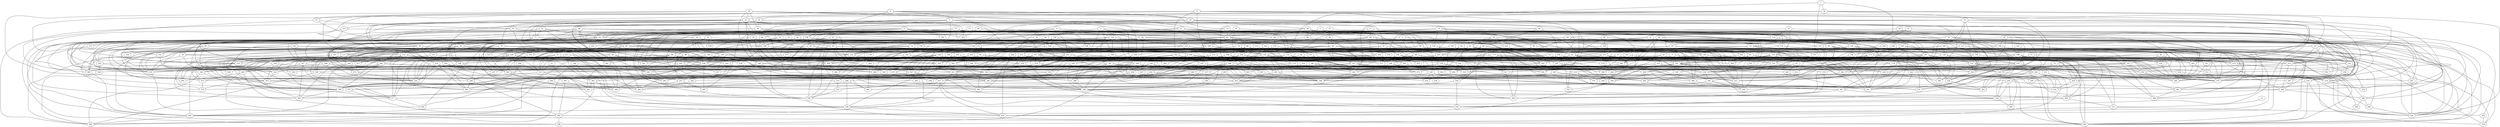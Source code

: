 strict graph "gnp_random_graph(400,0.015)" {
0;
1;
2;
3;
4;
5;
6;
7;
8;
9;
10;
11;
12;
13;
14;
15;
16;
17;
18;
19;
20;
21;
22;
23;
24;
25;
26;
27;
28;
29;
30;
31;
32;
33;
34;
35;
36;
37;
38;
39;
40;
41;
42;
43;
44;
45;
46;
47;
48;
49;
50;
51;
52;
53;
54;
55;
56;
57;
58;
59;
60;
61;
62;
63;
64;
65;
66;
67;
68;
69;
70;
71;
72;
73;
74;
75;
76;
77;
78;
79;
80;
81;
82;
83;
84;
85;
86;
87;
88;
89;
90;
91;
92;
93;
94;
95;
96;
97;
98;
99;
100;
101;
102;
103;
104;
105;
106;
107;
108;
109;
110;
111;
112;
113;
114;
115;
116;
117;
118;
119;
120;
121;
122;
123;
124;
125;
126;
127;
128;
129;
130;
131;
132;
133;
134;
135;
136;
137;
138;
139;
140;
141;
142;
143;
144;
145;
146;
147;
148;
149;
150;
151;
152;
153;
154;
155;
156;
157;
158;
159;
160;
161;
162;
163;
164;
165;
166;
167;
168;
169;
170;
171;
172;
173;
174;
175;
176;
177;
178;
179;
180;
181;
182;
183;
184;
185;
186;
187;
188;
189;
190;
191;
192;
193;
194;
195;
196;
197;
198;
199;
200;
201;
202;
203;
204;
205;
206;
207;
208;
209;
210;
211;
212;
213;
214;
215;
216;
217;
218;
219;
220;
221;
222;
223;
224;
225;
226;
227;
228;
229;
230;
231;
232;
233;
234;
235;
236;
237;
238;
239;
240;
241;
242;
243;
244;
245;
246;
247;
248;
249;
250;
251;
252;
253;
254;
255;
256;
257;
258;
259;
260;
261;
262;
263;
264;
265;
266;
267;
268;
269;
270;
271;
272;
273;
274;
275;
276;
277;
278;
279;
280;
281;
282;
283;
284;
285;
286;
287;
288;
289;
290;
291;
292;
293;
294;
295;
296;
297;
298;
299;
300;
301;
302;
303;
304;
305;
306;
307;
308;
309;
310;
311;
312;
313;
314;
315;
316;
317;
318;
319;
320;
321;
322;
323;
324;
325;
326;
327;
328;
329;
330;
331;
332;
333;
334;
335;
336;
337;
338;
339;
340;
341;
342;
343;
344;
345;
346;
347;
348;
349;
350;
351;
352;
353;
354;
355;
356;
357;
358;
359;
360;
361;
362;
363;
364;
365;
366;
367;
368;
369;
370;
371;
372;
373;
374;
375;
376;
377;
378;
379;
380;
381;
382;
383;
384;
385;
386;
387;
388;
389;
390;
391;
392;
393;
394;
395;
396;
397;
398;
399;
0 -- 97  [is_available=True, prob="1.0"];
0 -- 66  [is_available=True, prob="1.0"];
0 -- 39  [is_available=True, prob="1.0"];
0 -- 232  [is_available=True, prob="1.0"];
0 -- 290  [is_available=True, prob="0.352287269149"];
0 -- 368  [is_available=True, prob="0.212702697658"];
0 -- 21  [is_available=True, prob="0.764125666761"];
0 -- 56  [is_available=True, prob="1.0"];
0 -- 60  [is_available=True, prob="0.793618941213"];
1 -- 24  [is_available=True, prob="0.894239754603"];
1 -- 137  [is_available=True, prob="1.0"];
1 -- 316  [is_available=True, prob="1.0"];
1 -- 134  [is_available=True, prob="0.78285794501"];
2 -- 288  [is_available=True, prob="0.447687781788"];
2 -- 169  [is_available=True, prob="0.17797165879"];
2 -- 237  [is_available=True, prob="0.740232449491"];
2 -- 334  [is_available=True, prob="0.399931424597"];
2 -- 284  [is_available=True, prob="1.0"];
2 -- 26  [is_available=True, prob="0.957421424389"];
2 -- 188  [is_available=True, prob="0.50660852274"];
3 -- 73  [is_available=True, prob="0.625514647341"];
3 -- 372  [is_available=True, prob="0.876304905013"];
3 -- 326  [is_available=True, prob="0.2214195498"];
4 -- 100  [is_available=True, prob="0.864618359811"];
4 -- 72  [is_available=True, prob="0.912383342765"];
4 -- 298  [is_available=True, prob="0.738209704199"];
4 -- 112  [is_available=True, prob="0.200901837904"];
4 -- 115  [is_available=True, prob="1.0"];
4 -- 249  [is_available=True, prob="0.0985662978936"];
4 -- 29  [is_available=True, prob="1.0"];
4 -- 159  [is_available=True, prob="0.4300342453"];
5 -- 99  [is_available=True, prob="0.332595337787"];
5 -- 388  [is_available=True, prob="0.535719126604"];
5 -- 110  [is_available=True, prob="0.559070203549"];
5 -- 176  [is_available=True, prob="0.947235127578"];
5 -- 14  [is_available=True, prob="0.915377307938"];
5 -- 36  [is_available=True, prob="0.231455117618"];
6 -- 288  [is_available=True, prob="0.370902140732"];
6 -- 162  [is_available=True, prob="0.265992151336"];
6 -- 67  [is_available=True, prob="0.748514725458"];
6 -- 167  [is_available=True, prob="0.419960334797"];
6 -- 103  [is_available=True, prob="0.255780282"];
6 -- 110  [is_available=True, prob="0.25866554708"];
6 -- 113  [is_available=True, prob="0.0847177680712"];
6 -- 373  [is_available=True, prob="1.0"];
6 -- 379  [is_available=True, prob="1.0"];
6 -- 284  [is_available=True, prob="0.382710556972"];
6 -- 221  [is_available=True, prob="0.809452075278"];
7 -- 289  [is_available=True, prob="1.0"];
7 -- 187  [is_available=True, prob="0.0728835622802"];
7 -- 395  [is_available=True, prob="0.0739830584069"];
7 -- 191  [is_available=True, prob="0.913081606863"];
8 -- 165  [is_available=True, prob="0.106030263279"];
8 -- 142  [is_available=True, prob="0.203755654798"];
8 -- 211  [is_available=True, prob="0.754568510378"];
8 -- 22  [is_available=True, prob="0.510185963365"];
8 -- 215  [is_available=True, prob="0.546201025551"];
8 -- 93  [is_available=True, prob="1.0"];
8 -- 382  [is_available=True, prob="1.0"];
9 -- 194  [is_available=True, prob="0.735995157231"];
9 -- 291  [is_available=True, prob="0.820726190732"];
9 -- 393  [is_available=True, prob="1.0"];
9 -- 170  [is_available=True, prob="0.433196471558"];
9 -- 152  [is_available=True, prob="0.935479273017"];
9 -- 191  [is_available=True, prob="0.698590489711"];
9 -- 319  [is_available=True, prob="1.0"];
10 -- 128  [is_available=True, prob="0.32599922226"];
10 -- 397  [is_available=True, prob="0.943386799679"];
10 -- 334  [is_available=True, prob="1.0"];
10 -- 222  [is_available=True, prob="0.969578903584"];
10 -- 215  [is_available=True, prob="1.0"];
11 -- 273  [is_available=True, prob="0.749222242707"];
11 -- 154  [is_available=True, prob="0.646615318834"];
11 -- 68  [is_available=True, prob="0.759701708545"];
12 -- 363  [is_available=True, prob="0.669029447204"];
12 -- 251  [is_available=True, prob="1.0"];
13 -- 289  [is_available=True, prob="0.742410748088"];
13 -- 84  [is_available=True, prob="1.0"];
13 -- 238  [is_available=True, prob="0.0475573062361"];
14 -- 322  [is_available=True, prob="0.430633269657"];
14 -- 337  [is_available=True, prob="1.0"];
14 -- 81  [is_available=True, prob="1.0"];
14 -- 213  [is_available=True, prob="1.0"];
14 -- 317  [is_available=True, prob="0.405216795497"];
14 -- 287  [is_available=True, prob="0.993240189421"];
15 -- 391  [is_available=True, prob="1.0"];
15 -- 360  [is_available=True, prob="0.529771991184"];
15 -- 167  [is_available=True, prob="0.381290136232"];
15 -- 335  [is_available=True, prob="0.238402789431"];
15 -- 52  [is_available=True, prob="0.215378640687"];
15 -- 283  [is_available=True, prob="0.693324941122"];
16 -- 324  [is_available=True, prob="0.126722988701"];
16 -- 133  [is_available=True, prob="0.214285291791"];
16 -- 198  [is_available=True, prob="0.448234335896"];
16 -- 199  [is_available=True, prob="1.0"];
16 -- 252  [is_available=True, prob="1.0"];
16 -- 83  [is_available=True, prob="1.0"];
16 -- 373  [is_available=True, prob="1.0"];
16 -- 150  [is_available=True, prob="1.0"];
16 -- 152  [is_available=True, prob="1.0"];
16 -- 156  [is_available=True, prob="0.0370105697747"];
17 -- 256  [is_available=True, prob="0.469699305995"];
17 -- 129  [is_available=True, prob="1.0"];
17 -- 354  [is_available=True, prob="0.452176754567"];
17 -- 163  [is_available=True, prob="1.0"];
17 -- 260  [is_available=True, prob="0.831972919645"];
17 -- 321  [is_available=True, prob="0.217200590037"];
17 -- 48  [is_available=True, prob="0.302695101352"];
17 -- 307  [is_available=True, prob="1.0"];
17 -- 244  [is_available=True, prob="0.415696850576"];
17 -- 54  [is_available=True, prob="0.111352207467"];
18 -- 312  [is_available=True, prob="0.3516601093"];
18 -- 145  [is_available=True, prob="0.909505970351"];
19 -- 134  [is_available=True, prob="0.371458717689"];
19 -- 267  [is_available=True, prob="0.0685765425507"];
19 -- 301  [is_available=True, prob="0.180812498261"];
19 -- 82  [is_available=True, prob="0.0465652398966"];
19 -- 151  [is_available=True, prob="0.995487997669"];
19 -- 58  [is_available=True, prob="0.114371274545"];
19 -- 347  [is_available=True, prob="0.83655455144"];
19 -- 124  [is_available=True, prob="0.839210581502"];
19 -- 186  [is_available=True, prob="0.451418141715"];
20 -- 353  [is_available=True, prob="0.0227558778754"];
20 -- 198  [is_available=True, prob="1.0"];
20 -- 44  [is_available=True, prob="0.198668536473"];
20 -- 82  [is_available=True, prob="0.339049341623"];
20 -- 148  [is_available=True, prob="1.0"];
20 -- 22  [is_available=True, prob="0.796983579555"];
20 -- 55  [is_available=True, prob="0.663909980178"];
20 -- 248  [is_available=True, prob="0.652470272969"];
21 -- 134  [is_available=True, prob="0.892454826714"];
21 -- 167  [is_available=True, prob="0.999473926103"];
21 -- 137  [is_available=True, prob="1.0"];
21 -- 204  [is_available=True, prob="1.0"];
21 -- 369  [is_available=True, prob="0.897497725031"];
21 -- 306  [is_available=True, prob="0.807299771413"];
21 -- 116  [is_available=True, prob="0.714313442296"];
21 -- 341  [is_available=True, prob="0.0870712903929"];
21 -- 60  [is_available=True, prob="0.320161216531"];
22 -- 386  [is_available=True, prob="0.347887024019"];
22 -- 201  [is_available=True, prob="0.0103951943301"];
22 -- 235  [is_available=True, prob="0.833648891398"];
22 -- 146  [is_available=True, prob="1.0"];
22 -- 47  [is_available=True, prob="0.650864509979"];
22 -- 50  [is_available=True, prob="1.0"];
22 -- 275  [is_available=True, prob="0.276948034342"];
22 -- 153  [is_available=True, prob="0.355781843258"];
22 -- 283  [is_available=True, prob="1.0"];
22 -- 190  [is_available=True, prob="0.435919256663"];
22 -- 223  [is_available=True, prob="1.0"];
23 -- 88  [is_available=True, prob="0.195986912665"];
23 -- 114  [is_available=True, prob="0.950171380254"];
23 -- 279  [is_available=True, prob="1.0"];
23 -- 135  [is_available=True, prob="0.435272659422"];
24 -- 34  [is_available=True, prob="0.865479486009"];
24 -- 326  [is_available=True, prob="0.776183152989"];
24 -- 75  [is_available=True, prob="0.670577169468"];
24 -- 344  [is_available=True, prob="0.81599298824"];
24 -- 188  [is_available=True, prob="0.179086886816"];
24 -- 318  [is_available=True, prob="0.726900387694"];
25 -- 67  [is_available=True, prob="0.240007114434"];
25 -- 263  [is_available=True, prob="0.697786762706"];
25 -- 42  [is_available=True, prob="1.0"];
25 -- 173  [is_available=True, prob="0.455112135732"];
25 -- 315  [is_available=True, prob="0.162584216161"];
25 -- 138  [is_available=True, prob="0.989159745411"];
26 -- 392  [is_available=True, prob="0.526246620831"];
26 -- 265  [is_available=True, prob="0.272627404745"];
26 -- 323  [is_available=True, prob="1.0"];
26 -- 94  [is_available=True, prob="0.798940253064"];
27 -- 265  [is_available=True, prob="0.313247464206"];
27 -- 218  [is_available=True, prob="0.475433615009"];
27 -- 244  [is_available=True, prob="0.736431104799"];
27 -- 377  [is_available=True, prob="0.363321251173"];
28 -- 327  [is_available=True, prob="0.023667420179"];
28 -- 272  [is_available=True, prob="0.223937004681"];
28 -- 117  [is_available=True, prob="0.0111950133966"];
28 -- 119  [is_available=True, prob="0.959577840238"];
28 -- 223  [is_available=True, prob="0.762448846415"];
28 -- 159  [is_available=True, prob="0.478931441135"];
29 -- 290  [is_available=True, prob="1.0"];
29 -- 355  [is_available=True, prob="0.730858362225"];
29 -- 71  [is_available=True, prob="0.963742771268"];
29 -- 343  [is_available=True, prob="0.979944152879"];
29 -- 174  [is_available=True, prob="1.0"];
29 -- 247  [is_available=True, prob="0.59403051656"];
29 -- 379  [is_available=True, prob="0.780480733588"];
29 -- 382  [is_available=True, prob="1.0"];
29 -- 95  [is_available=True, prob="0.0186417010304"];
30 -- 327  [is_available=True, prob="1.0"];
30 -- 82  [is_available=True, prob="0.872250449886"];
30 -- 267  [is_available=True, prob="0.730805570593"];
30 -- 130  [is_available=True, prob="0.975952390989"];
30 -- 165  [is_available=True, prob="0.911533796865"];
31 -- 271  [is_available=True, prob="0.967290261187"];
32 -- 241  [is_available=True, prob="1.0"];
32 -- 62  [is_available=True, prob="0.712988643479"];
32 -- 38  [is_available=True, prob="0.223495312035"];
33 -- 352  [is_available=True, prob="0.085989568512"];
33 -- 358  [is_available=True, prob="1.0"];
33 -- 70  [is_available=True, prob="0.509797134824"];
33 -- 108  [is_available=True, prob="0.803228797347"];
33 -- 179  [is_available=True, prob="0.0639590349949"];
33 -- 212  [is_available=True, prob="0.689761903417"];
33 -- 277  [is_available=True, prob="1.0"];
33 -- 345  [is_available=True, prob="0.344691525171"];
33 -- 285  [is_available=True, prob="0.455560520357"];
34 -- 64  [is_available=True, prob="0.590452264296"];
34 -- 258  [is_available=True, prob="1.0"];
34 -- 361  [is_available=True, prob="0.0356495777698"];
34 -- 44  [is_available=True, prob="0.802656549403"];
34 -- 322  [is_available=True, prob="0.594750687737"];
34 -- 281  [is_available=True, prob="0.257675406178"];
35 -- 289  [is_available=True, prob="1.0"];
35 -- 43  [is_available=True, prob="1.0"];
35 -- 116  [is_available=True, prob="0.704080446032"];
35 -- 251  [is_available=True, prob="0.185647909817"];
36 -- 205  [is_available=True, prob="0.293370198912"];
36 -- 109  [is_available=True, prob="1.0"];
37 -- 65  [is_available=True, prob="0.120443387872"];
37 -- 198  [is_available=True, prob="1.0"];
37 -- 161  [is_available=True, prob="0.116723828392"];
37 -- 233  [is_available=True, prob="0.190708594835"];
37 -- 106  [is_available=True, prob="0.708304043472"];
37 -- 243  [is_available=True, prob="0.248244351674"];
37 -- 54  [is_available=True, prob="0.172560771263"];
37 -- 184  [is_available=True, prob="0.430330412106"];
37 -- 190  [is_available=True, prob="0.885386044671"];
37 -- 223  [is_available=True, prob="0.0666384203014"];
38 -- 187  [is_available=True, prob="0.254396352919"];
38 -- 356  [is_available=True, prob="1.0"];
38 -- 166  [is_available=True, prob="0.230134778976"];
38 -- 63  [is_available=True, prob="0.946535167912"];
39 -- 256  [is_available=True, prob="0.784824604526"];
39 -- 228  [is_available=True, prob="0.128265401855"];
39 -- 262  [is_available=True, prob="0.901867818454"];
39 -- 364  [is_available=True, prob="0.854549513633"];
39 -- 305  [is_available=True, prob="1.0"];
39 -- 373  [is_available=True, prob="0.667093843235"];
39 -- 377  [is_available=True, prob="1.0"];
40 -- 217  [is_available=True, prob="0.605035251756"];
40 -- 274  [is_available=True, prob="0.708756531052"];
40 -- 275  [is_available=True, prob="0.907994854292"];
40 -- 370  [is_available=True, prob="0.876280971014"];
41 -- 88  [is_available=True, prob="0.556196920508"];
41 -- 65  [is_available=True, prob="0.566918724185"];
41 -- 178  [is_available=True, prob="0.116156378228"];
41 -- 147  [is_available=True, prob="0.021902115885"];
41 -- 285  [is_available=True, prob="0.184711060394"];
42 -- 352  [is_available=True, prob="1.0"];
42 -- 257  [is_available=True, prob="0.00222266625305"];
42 -- 219  [is_available=True, prob="0.798369702169"];
42 -- 196  [is_available=True, prob="0.54289487041"];
42 -- 133  [is_available=True, prob="0.767632950844"];
42 -- 142  [is_available=True, prob="1.0"];
42 -- 209  [is_available=True, prob="0.575366072071"];
42 -- 373  [is_available=True, prob="0.0312956637959"];
42 -- 155  [is_available=True, prob="0.705851007699"];
43 -- 123  [is_available=True, prob="1.0"];
43 -- 225  [is_available=True, prob="0.746710236861"];
43 -- 282  [is_available=True, prob="0.0660351835449"];
43 -- 327  [is_available=True, prob="0.987275249725"];
44 -- 257  [is_available=True, prob="1.0"];
44 -- 68  [is_available=True, prob="0.844060676402"];
44 -- 86  [is_available=True, prob="0.628367172086"];
44 -- 219  [is_available=True, prob="0.0588571233188"];
45 -- 49  [is_available=True, prob="0.659325072818"];
45 -- 83  [is_available=True, prob="0.855662044727"];
45 -- 109  [is_available=True, prob="0.0451652886941"];
45 -- 126  [is_available=True, prob="0.919078372856"];
45 -- 285  [is_available=True, prob="0.381357571742"];
46 -- 312  [is_available=True, prob="0.882978289547"];
46 -- 393  [is_available=True, prob="0.451491291581"];
46 -- 197  [is_available=True, prob="1.0"];
46 -- 206  [is_available=True, prob="1.0"];
47 -- 295  [is_available=True, prob="0.610864900125"];
47 -- 361  [is_available=True, prob="1.0"];
47 -- 199  [is_available=True, prob="0.181959400812"];
47 -- 76  [is_available=True, prob="0.354560695195"];
47 -- 372  [is_available=True, prob="1.0"];
47 -- 310  [is_available=True, prob="1.0"];
48 -- 227  [is_available=True, prob="1.0"];
48 -- 388  [is_available=True, prob="0.580724127466"];
48 -- 306  [is_available=True, prob="0.34830914257"];
48 -- 83  [is_available=True, prob="0.904156821354"];
48 -- 315  [is_available=True, prob="0.259742777406"];
48 -- 383  [is_available=True, prob="1.0"];
49 -- 130  [is_available=True, prob="0.404014419907"];
49 -- 387  [is_available=True, prob="0.388911814995"];
49 -- 389  [is_available=True, prob="0.0475892182555"];
49 -- 167  [is_available=True, prob="0.583842120982"];
49 -- 314  [is_available=True, prob="1.0"];
49 -- 315  [is_available=True, prob="0.746247458877"];
50 -- 135  [is_available=True, prob="0.429685055571"];
50 -- 395  [is_available=True, prob="0.0957103398515"];
50 -- 305  [is_available=True, prob="0.166414893819"];
50 -- 338  [is_available=True, prob="0.339311651569"];
50 -- 280  [is_available=True, prob="0.230051349075"];
50 -- 60  [is_available=True, prob="0.604496708798"];
50 -- 349  [is_available=True, prob="0.649903423728"];
51 -- 343  [is_available=True, prob="0.617561356528"];
51 -- 260  [is_available=True, prob="1.0"];
51 -- 398  [is_available=True, prob="1.0"];
51 -- 54  [is_available=True, prob="0.902676496687"];
51 -- 71  [is_available=True, prob="1.0"];
52 -- 322  [is_available=True, prob="0.48953324825"];
52 -- 356  [is_available=True, prob="0.681900760228"];
52 -- 102  [is_available=True, prob="0.534714803885"];
52 -- 73  [is_available=True, prob="0.470491735303"];
52 -- 395  [is_available=True, prob="0.00581538188047"];
52 -- 243  [is_available=True, prob="0.843063640046"];
53 -- 224  [is_available=True, prob="0.668621694596"];
53 -- 355  [is_available=True, prob="1.0"];
53 -- 372  [is_available=True, prob="0.938921899366"];
53 -- 203  [is_available=True, prob="0.296904523613"];
53 -- 365  [is_available=True, prob="0.641254918671"];
53 -- 180  [is_available=True, prob="0.971006993995"];
53 -- 185  [is_available=True, prob="1.0"];
53 -- 59  [is_available=True, prob="0.346297913555"];
54 -- 130  [is_available=True, prob="0.331390331815"];
54 -- 131  [is_available=True, prob="0.387644700534"];
54 -- 164  [is_available=True, prob="0.105491035573"];
54 -- 177  [is_available=True, prob="0.99032117602"];
54 -- 232  [is_available=True, prob="0.878790912569"];
54 -- 171  [is_available=True, prob="0.767561482329"];
54 -- 80  [is_available=True, prob="1.0"];
54 -- 133  [is_available=True, prob="0.674825573042"];
55 -- 306  [is_available=True, prob="0.0612136982209"];
55 -- 333  [is_available=True, prob="1.0"];
55 -- 70  [is_available=True, prob="1.0"];
56 -- 164  [is_available=True, prob="1.0"];
56 -- 295  [is_available=True, prob="0.627240319891"];
56 -- 331  [is_available=True, prob="0.657803584933"];
56 -- 336  [is_available=True, prob="0.126615191264"];
56 -- 132  [is_available=True, prob="0.688666599448"];
57 -- 134  [is_available=True, prob="0.711072949791"];
57 -- 330  [is_available=True, prob="0.748533065642"];
57 -- 76  [is_available=True, prob="1.0"];
57 -- 174  [is_available=True, prob="0.47354484939"];
57 -- 116  [is_available=True, prob="0.583778459338"];
57 -- 341  [is_available=True, prob="1.0"];
57 -- 159  [is_available=True, prob="0.596717369856"];
58 -- 81  [is_available=True, prob="0.144294064093"];
58 -- 222  [is_available=True, prob="0.782001933586"];
58 -- 399  [is_available=True, prob="0.587244092573"];
59 -- 224  [is_available=True, prob="0.130838783379"];
59 -- 208  [is_available=True, prob="0.595251500336"];
59 -- 163  [is_available=True, prob="0.602656458354"];
59 -- 112  [is_available=True, prob="1.0"];
59 -- 280  [is_available=True, prob="0.798364612537"];
59 -- 316  [is_available=True, prob="0.388558281805"];
60 -- 231  [is_available=True, prob="1.0"];
60 -- 341  [is_available=True, prob="1.0"];
60 -- 190  [is_available=True, prob="0.423603215716"];
61 -- 280  [is_available=True, prob="0.163117284"];
61 -- 162  [is_available=True, prob="0.0478632397147"];
61 -- 302  [is_available=True, prob="0.806735875711"];
61 -- 151  [is_available=True, prob="0.703635874591"];
62 -- 73  [is_available=True, prob="0.504753288052"];
62 -- 325  [is_available=True, prob="1.0"];
62 -- 278  [is_available=True, prob="0.507129267325"];
63 -- 354  [is_available=True, prob="0.481862113018"];
63 -- 231  [is_available=True, prob="0.525242147272"];
63 -- 297  [is_available=True, prob="0.0125678033711"];
63 -- 298  [is_available=True, prob="0.550715273681"];
63 -- 395  [is_available=True, prob="0.162727319349"];
63 -- 111  [is_available=True, prob="0.317507765784"];
63 -- 213  [is_available=True, prob="0.150743038236"];
63 -- 344  [is_available=True, prob="0.721757020552"];
63 -- 315  [is_available=True, prob="1.0"];
64 -- 106  [is_available=True, prob="1.0"];
64 -- 376  [is_available=True, prob="0.389642078197"];
64 -- 91  [is_available=True, prob="0.752155761054"];
64 -- 85  [is_available=True, prob="0.37550491015"];
65 -- 235  [is_available=True, prob="1.0"];
65 -- 238  [is_available=True, prob="0.383495260056"];
65 -- 275  [is_available=True, prob="0.00928356745399"];
65 -- 78  [is_available=True, prob="0.295422845254"];
65 -- 375  [is_available=True, prob="0.264767610468"];
65 -- 313  [is_available=True, prob="0.316304857327"];
65 -- 125  [is_available=True, prob="0.678806262614"];
66 -- 252  [is_available=True, prob="0.337334327586"];
66 -- 388  [is_available=True, prob="0.190631582466"];
66 -- 115  [is_available=True, prob="0.892806661696"];
66 -- 188  [is_available=True, prob="1.0"];
67 -- 326  [is_available=True, prob="0.921843107839"];
67 -- 197  [is_available=True, prob="1.0"];
67 -- 339  [is_available=True, prob="1.0"];
67 -- 204  [is_available=True, prob="0.999200070996"];
67 -- 141  [is_available=True, prob="0.376957865596"];
67 -- 242  [is_available=True, prob="0.394280733533"];
67 -- 275  [is_available=True, prob="1.0"];
67 -- 280  [is_available=True, prob="0.321937367785"];
67 -- 157  [is_available=True, prob="0.645106832045"];
68 -- 321  [is_available=True, prob="0.852529736761"];
68 -- 230  [is_available=True, prob="0.984595353895"];
68 -- 268  [is_available=True, prob="1.0"];
68 -- 207  [is_available=True, prob="0.339407055161"];
68 -- 399  [is_available=True, prob="0.446988056877"];
68 -- 79  [is_available=True, prob="0.106266796125"];
68 -- 125  [is_available=True, prob="0.438862737114"];
69 -- 394  [is_available=True, prob="1.0"];
69 -- 299  [is_available=True, prob="0.102472804846"];
69 -- 143  [is_available=True, prob="0.6387398648"];
69 -- 86  [is_available=True, prob="0.484810871198"];
69 -- 282  [is_available=True, prob="1.0"];
69 -- 381  [is_available=True, prob="0.160566113066"];
70 -- 82  [is_available=True, prob="0.258299965333"];
70 -- 324  [is_available=True, prob="0.701399828581"];
70 -- 356  [is_available=True, prob="0.96757062112"];
71 -- 102  [is_available=True, prob="0.619672451511"];
71 -- 272  [is_available=True, prob="0.106289440332"];
71 -- 346  [is_available=True, prob="0.38514880808"];
71 -- 220  [is_available=True, prob="0.4314224227"];
72 -- 252  [is_available=True, prob="1.0"];
72 -- 82  [is_available=True, prob="0.211665561311"];
72 -- 267  [is_available=True, prob="0.254929827906"];
73 -- 252  [is_available=True, prob="0.76943945941"];
73 -- 291  [is_available=True, prob="1.0"];
73 -- 377  [is_available=True, prob="0.761270983648"];
73 -- 156  [is_available=True, prob="0.181766814994"];
73 -- 222  [is_available=True, prob="1.0"];
74 -- 208  [is_available=True, prob="0.0192638166775"];
74 -- 388  [is_available=True, prob="0.743621628293"];
74 -- 346  [is_available=True, prob="0.546827348718"];
74 -- 188  [is_available=True, prob="0.689743760078"];
74 -- 318  [is_available=True, prob="0.307704437024"];
75 -- 318  [is_available=True, prob="0.522414419657"];
75 -- 317  [is_available=True, prob="1.0"];
75 -- 230  [is_available=True, prob="1.0"];
76 -- 300  [is_available=True, prob="0.691640656337"];
76 -- 377  [is_available=True, prob="0.936265756066"];
76 -- 89  [is_available=True, prob="0.559706146399"];
77 -- 339  [is_available=True, prob="0.983372150554"];
77 -- 155  [is_available=True, prob="1.0"];
77 -- 143  [is_available=True, prob="1.0"];
78 -- 201  [is_available=True, prob="0.823654245316"];
78 -- 307  [is_available=True, prob="1.0"];
78 -- 329  [is_available=True, prob="0.654388325807"];
78 -- 251  [is_available=True, prob="0.507019800218"];
78 -- 191  [is_available=True, prob="0.311037984664"];
79 -- 130  [is_available=True, prob="0.960765650682"];
79 -- 360  [is_available=True, prob="1.0"];
79 -- 370  [is_available=True, prob="1.0"];
79 -- 282  [is_available=True, prob="0.0725028412234"];
79 -- 382  [is_available=True, prob="1.0"];
80 -- 384  [is_available=True, prob="1.0"];
80 -- 355  [is_available=True, prob="1.0"];
80 -- 131  [is_available=True, prob="1.0"];
80 -- 340  [is_available=True, prob="0.462924305319"];
80 -- 375  [is_available=True, prob="0.803644995103"];
80 -- 283  [is_available=True, prob="0.762032893694"];
81 -- 202  [is_available=True, prob="0.895581336096"];
81 -- 397  [is_available=True, prob="0.41952850546"];
81 -- 309  [is_available=True, prob="0.0507105693901"];
81 -- 311  [is_available=True, prob="0.393320016775"];
81 -- 152  [is_available=True, prob="1.0"];
82 -- 192  [is_available=True, prob="0.92424513045"];
82 -- 384  [is_available=True, prob="1.0"];
82 -- 326  [is_available=True, prob="0.57902119528"];
82 -- 102  [is_available=True, prob="1.0"];
82 -- 391  [is_available=True, prob="0.028734477864"];
82 -- 339  [is_available=True, prob="0.733325871713"];
82 -- 142  [is_available=True, prob="1.0"];
82 -- 176  [is_available=True, prob="0.549029193957"];
82 -- 325  [is_available=True, prob="0.503360993007"];
83 -- 324  [is_available=True, prob="0.527349482857"];
83 -- 208  [is_available=True, prob="0.804295588286"];
83 -- 206  [is_available=True, prob="0.0543731943039"];
83 -- 215  [is_available=True, prob="1.0"];
83 -- 312  [is_available=True, prob="0.889066926419"];
83 -- 284  [is_available=True, prob="0.133779903425"];
83 -- 93  [is_available=True, prob="1.0"];
84 -- 224  [is_available=True, prob="0.971838999457"];
84 -- 101  [is_available=True, prob="0.687151771483"];
84 -- 201  [is_available=True, prob="1.0"];
84 -- 302  [is_available=True, prob="0.846587447991"];
84 -- 297  [is_available=True, prob="0.173019388048"];
84 -- 317  [is_available=True, prob="0.729673547438"];
84 -- 329  [is_available=True, prob="0.20371649249"];
85 -- 129  [is_available=True, prob="0.492775862872"];
85 -- 293  [is_available=True, prob="0.789081450918"];
85 -- 200  [is_available=True, prob="1.0"];
85 -- 203  [is_available=True, prob="0.454634774563"];
85 -- 306  [is_available=True, prob="1.0"];
85 -- 374  [is_available=True, prob="0.183479301098"];
85 -- 187  [is_available=True, prob="1.0"];
85 -- 389  [is_available=True, prob="0.907220107941"];
86 -- 384  [is_available=True, prob="0.458770541891"];
86 -- 163  [is_available=True, prob="0.402281114588"];
86 -- 396  [is_available=True, prob="0.809523943454"];
86 -- 368  [is_available=True, prob="0.621423495904"];
86 -- 317  [is_available=True, prob="0.753687646536"];
87 -- 281  [is_available=True, prob="0.788336914181"];
87 -- 319  [is_available=True, prob="1.0"];
88 -- 194  [is_available=True, prob="0.272797520494"];
88 -- 322  [is_available=True, prob="1.0"];
88 -- 397  [is_available=True, prob="0.708895488482"];
88 -- 305  [is_available=True, prob="0.882015801913"];
88 -- 341  [is_available=True, prob="0.655778652571"];
88 -- 347  [is_available=True, prob="0.600305122548"];
88 -- 361  [is_available=True, prob="0.189311737322"];
89 -- 360  [is_available=True, prob="0.881702602749"];
89 -- 265  [is_available=True, prob="0.938632931749"];
89 -- 344  [is_available=True, prob="0.392804170476"];
89 -- 251  [is_available=True, prob="1.0"];
89 -- 318  [is_available=True, prob="1.0"];
90 -- 311  [is_available=True, prob="0.732333110337"];
90 -- 138  [is_available=True, prob="0.23067307304"];
90 -- 291  [is_available=True, prob="0.969110409366"];
90 -- 397  [is_available=True, prob="1.0"];
90 -- 247  [is_available=True, prob="0.0988528085393"];
91 -- 138  [is_available=True, prob="0.988737574297"];
91 -- 107  [is_available=True, prob="0.647767642047"];
91 -- 274  [is_available=True, prob="1.0"];
91 -- 215  [is_available=True, prob="0.132711059745"];
91 -- 249  [is_available=True, prob="1.0"];
91 -- 283  [is_available=True, prob="1.0"];
91 -- 287  [is_available=True, prob="1.0"];
92 -- 373  [is_available=True, prob="0.0674673817132"];
92 -- 173  [is_available=True, prob="0.105964888897"];
92 -- 398  [is_available=True, prob="0.187106153396"];
92 -- 269  [is_available=True, prob="0.0193791957636"];
93 -- 328  [is_available=True, prob="0.114464202923"];
93 -- 311  [is_available=True, prob="1.0"];
94 -- 355  [is_available=True, prob="0.474303650482"];
94 -- 261  [is_available=True, prob="0.82485397725"];
94 -- 166  [is_available=True, prob="0.395269406768"];
94 -- 393  [is_available=True, prob="0.524498537287"];
94 -- 349  [is_available=True, prob="0.0539487579954"];
94 -- 146  [is_available=True, prob="1.0"];
94 -- 148  [is_available=True, prob="1.0"];
94 -- 247  [is_available=True, prob="0.923647350837"];
94 -- 186  [is_available=True, prob="0.861149159659"];
95 -- 98  [is_available=True, prob="1.0"];
95 -- 99  [is_available=True, prob="0.758612437702"];
95 -- 326  [is_available=True, prob="1.0"];
95 -- 232  [is_available=True, prob="0.654981792636"];
95 -- 361  [is_available=True, prob="0.659169166995"];
95 -- 203  [is_available=True, prob="0.423572581705"];
95 -- 235  [is_available=True, prob="1.0"];
95 -- 312  [is_available=True, prob="1.0"];
95 -- 313  [is_available=True, prob="0.622029259447"];
95 -- 190  [is_available=True, prob="1.0"];
96 -- 131  [is_available=True, prob="0.969842396772"];
96 -- 196  [is_available=True, prob="0.511459110847"];
96 -- 262  [is_available=True, prob="1.0"];
96 -- 177  [is_available=True, prob="0.103024775208"];
96 -- 348  [is_available=True, prob="0.849571002676"];
96 -- 145  [is_available=True, prob="0.994898184381"];
96 -- 116  [is_available=True, prob="1.0"];
96 -- 182  [is_available=True, prob="1.0"];
96 -- 152  [is_available=True, prob="0.208733822304"];
96 -- 356  [is_available=True, prob="0.160777048887"];
96 -- 284  [is_available=True, prob="0.765711884359"];
96 -- 125  [is_available=True, prob="0.619603111657"];
96 -- 255  [is_available=True, prob="0.0775013321332"];
97 -- 168  [is_available=True, prob="0.214926793489"];
97 -- 100  [is_available=True, prob="0.460767006853"];
97 -- 272  [is_available=True, prob="0.768528123148"];
97 -- 284  [is_available=True, prob="1.0"];
98 -- 283  [is_available=True, prob="1.0"];
98 -- 236  [is_available=True, prob="0.770407401244"];
98 -- 271  [is_available=True, prob="0.760982369136"];
98 -- 374  [is_available=True, prob="0.133583467716"];
98 -- 217  [is_available=True, prob="0.936057322378"];
98 -- 123  [is_available=True, prob="1.0"];
99 -- 262  [is_available=True, prob="0.282287866273"];
99 -- 111  [is_available=True, prob="1.0"];
99 -- 379  [is_available=True, prob="0.776848788768"];
99 -- 220  [is_available=True, prob="1.0"];
100 -- 235  [is_available=True, prob="0.737662365371"];
100 -- 238  [is_available=True, prob="1.0"];
100 -- 176  [is_available=True, prob="1.0"];
100 -- 147  [is_available=True, prob="1.0"];
100 -- 277  [is_available=True, prob="0.448700272082"];
100 -- 247  [is_available=True, prob="0.453070122295"];
101 -- 149  [is_available=True, prob="0.309914979246"];
101 -- 270  [is_available=True, prob="1.0"];
102 -- 290  [is_available=True, prob="0.822139144164"];
102 -- 355  [is_available=True, prob="1.0"];
102 -- 146  [is_available=True, prob="0.611670536653"];
102 -- 366  [is_available=True, prob="0.191649293939"];
102 -- 211  [is_available=True, prob="0.201016202874"];
102 -- 309  [is_available=True, prob="0.520588767622"];
102 -- 344  [is_available=True, prob="0.817892397185"];
102 -- 154  [is_available=True, prob="0.285756211835"];
103 -- 291  [is_available=True, prob="0.61023243312"];
103 -- 143  [is_available=True, prob="0.233613392694"];
103 -- 212  [is_available=True, prob="0.987120332082"];
103 -- 380  [is_available=True, prob="0.256944700463"];
103 -- 158  [is_available=True, prob="0.0922437506913"];
104 -- 376  [is_available=True, prob="0.677550278671"];
104 -- 115  [is_available=True, prob="0.597225937905"];
104 -- 243  [is_available=True, prob="0.0220618982076"];
105 -- 130  [is_available=True, prob="0.773232104236"];
105 -- 232  [is_available=True, prob="0.87538731961"];
105 -- 108  [is_available=True, prob="1.0"];
105 -- 322  [is_available=True, prob="0.37458908722"];
105 -- 333  [is_available=True, prob="1.0"];
105 -- 120  [is_available=True, prob="0.648759195543"];
105 -- 379  [is_available=True, prob="0.348174768186"];
106 -- 332  [is_available=True, prob="0.20315333195"];
106 -- 242  [is_available=True, prob="0.568312853053"];
106 -- 236  [is_available=True, prob="0.563219219089"];
107 -- 120  [is_available=True, prob="0.293753574326"];
107 -- 232  [is_available=True, prob="0.694894418681"];
107 -- 157  [is_available=True, prob="0.236814120477"];
107 -- 199  [is_available=True, prob="1.0"];
108 -- 232  [is_available=True, prob="0.34193493469"];
108 -- 166  [is_available=True, prob="0.71497968098"];
109 -- 356  [is_available=True, prob="0.123847663906"];
109 -- 207  [is_available=True, prob="0.621008543129"];
109 -- 211  [is_available=True, prob="0.5187429672"];
109 -- 244  [is_available=True, prob="0.716305101636"];
109 -- 397  [is_available=True, prob="0.0962594822189"];
109 -- 121  [is_available=True, prob="0.902115203619"];
109 -- 380  [is_available=True, prob="0.72897688165"];
110 -- 379  [is_available=True, prob="0.0407821564658"];
110 -- 323  [is_available=True, prob="0.381927430463"];
111 -- 388  [is_available=True, prob="1.0"];
111 -- 294  [is_available=True, prob="1.0"];
111 -- 231  [is_available=True, prob="0.721320841066"];
111 -- 307  [is_available=True, prob="0.899098811074"];
111 -- 124  [is_available=True, prob="1.0"];
111 -- 382  [is_available=True, prob="1.0"];
112 -- 266  [is_available=True, prob="1.0"];
112 -- 205  [is_available=True, prob="0.01330052767"];
112 -- 152  [is_available=True, prob="1.0"];
112 -- 394  [is_available=True, prob="1.0"];
112 -- 318  [is_available=True, prob="1.0"];
113 -- 326  [is_available=True, prob="0.75552981509"];
113 -- 242  [is_available=True, prob="0.633579476458"];
113 -- 115  [is_available=True, prob="0.965517398855"];
113 -- 343  [is_available=True, prob="0.779125711837"];
113 -- 216  [is_available=True, prob="0.50485752375"];
114 -- 129  [is_available=True, prob="0.847666629846"];
114 -- 183  [is_available=True, prob="1.0"];
114 -- 341  [is_available=True, prob="0.0575957694255"];
114 -- 366  [is_available=True, prob="1.0"];
115 -- 257  [is_available=True, prob="0.187886765407"];
115 -- 355  [is_available=True, prob="0.535323664325"];
115 -- 353  [is_available=True, prob="0.590489521905"];
115 -- 397  [is_available=True, prob="0.0527220269514"];
115 -- 387  [is_available=True, prob="0.774642966276"];
115 -- 375  [is_available=True, prob="1.0"];
115 -- 312  [is_available=True, prob="1.0"];
115 -- 187  [is_available=True, prob="1.0"];
116 -- 136  [is_available=True, prob="0.510969656521"];
116 -- 209  [is_available=True, prob="0.281030896279"];
116 -- 259  [is_available=True, prob="0.574364419124"];
117 -- 392  [is_available=True, prob="1.0"];
117 -- 206  [is_available=True, prob="1.0"];
117 -- 179  [is_available=True, prob="0.638502501077"];
117 -- 277  [is_available=True, prob="1.0"];
117 -- 282  [is_available=True, prob="0.360014971876"];
117 -- 155  [is_available=True, prob="0.528994426598"];
118 -- 391  [is_available=True, prob="0.273175247104"];
118 -- 136  [is_available=True, prob="0.237653427167"];
118 -- 169  [is_available=True, prob="0.182909332824"];
118 -- 174  [is_available=True, prob="0.0630572231748"];
118 -- 242  [is_available=True, prob="1.0"];
118 -- 219  [is_available=True, prob="0.969173916226"];
118 -- 252  [is_available=True, prob="1.0"];
119 -- 170  [is_available=True, prob="1.0"];
119 -- 333  [is_available=True, prob="0.91995565335"];
119 -- 302  [is_available=True, prob="0.896133407677"];
119 -- 369  [is_available=True, prob="0.190797987928"];
119 -- 178  [is_available=True, prob="1.0"];
119 -- 185  [is_available=True, prob="0.338423952815"];
119 -- 251  [is_available=True, prob="0.558699492048"];
120 -- 155  [is_available=True, prob="1.0"];
120 -- 278  [is_available=True, prob="1.0"];
120 -- 327  [is_available=True, prob="0.123083549905"];
121 -- 144  [is_available=True, prob="0.198867965417"];
121 -- 210  [is_available=True, prob="1.0"];
121 -- 124  [is_available=True, prob="0.0703332172128"];
122 -- 300  [is_available=True, prob="1.0"];
122 -- 266  [is_available=True, prob="0.988699749618"];
122 -- 371  [is_available=True, prob="0.580327357975"];
122 -- 156  [is_available=True, prob="0.864968529174"];
122 -- 346  [is_available=True, prob="0.300005131114"];
123 -- 293  [is_available=True, prob="0.266027729511"];
123 -- 274  [is_available=True, prob="0.40105803763"];
123 -- 275  [is_available=True, prob="1.0"];
123 -- 245  [is_available=True, prob="0.768210636461"];
123 -- 316  [is_available=True, prob="0.772127717187"];
124 -- 326  [is_available=True, prob="0.558856538115"];
124 -- 291  [is_available=True, prob="0.757789643756"];
125 -- 226  [is_available=True, prob="1.0"];
125 -- 391  [is_available=True, prob="0.423517232784"];
125 -- 397  [is_available=True, prob="0.834980783714"];
125 -- 313  [is_available=True, prob="0.863324866358"];
125 -- 314  [is_available=True, prob="0.392481657085"];
126 -- 224  [is_available=True, prob="0.482094708322"];
126 -- 391  [is_available=True, prob="1.0"];
126 -- 213  [is_available=True, prob="0.0151099963496"];
127 -- 155  [is_available=True, prob="0.921697761152"];
127 -- 308  [is_available=True, prob="1.0"];
127 -- 190  [is_available=True, prob="0.179601344004"];
128 -- 257  [is_available=True, prob="0.155483807973"];
128 -- 357  [is_available=True, prob="0.655474926227"];
128 -- 208  [is_available=True, prob="0.249348996502"];
128 -- 379  [is_available=True, prob="1.0"];
128 -- 382  [is_available=True, prob="1.0"];
129 -- 258  [is_available=True, prob="0.474941746392"];
129 -- 162  [is_available=True, prob="0.522011050923"];
129 -- 329  [is_available=True, prob="0.298823799493"];
129 -- 268  [is_available=True, prob="0.0329815964926"];
129 -- 173  [is_available=True, prob="0.850905903544"];
129 -- 312  [is_available=True, prob="0.720650275756"];
129 -- 315  [is_available=True, prob="1.0"];
130 -- 320  [is_available=True, prob="0.466883644629"];
130 -- 225  [is_available=True, prob="0.867232192336"];
130 -- 323  [is_available=True, prob="0.935337436766"];
130 -- 260  [is_available=True, prob="1.0"];
130 -- 166  [is_available=True, prob="1.0"];
130 -- 309  [is_available=True, prob="0.373950454863"];
131 -- 187  [is_available=True, prob="0.699420481481"];
131 -- 193  [is_available=True, prob="0.0569946115172"];
132 -- 326  [is_available=True, prob="0.429704742143"];
132 -- 231  [is_available=True, prob="0.877012798555"];
132 -- 362  [is_available=True, prob="0.162130135806"];
132 -- 331  [is_available=True, prob="1.0"];
132 -- 377  [is_available=True, prob="0.336054830076"];
132 -- 185  [is_available=True, prob="0.254403537763"];
132 -- 222  [is_available=True, prob="0.136245805879"];
133 -- 353  [is_available=True, prob="0.0760269702101"];
133 -- 355  [is_available=True, prob="0.644104323876"];
134 -- 322  [is_available=True, prob="1.0"];
134 -- 166  [is_available=True, prob="0.639452837979"];
134 -- 235  [is_available=True, prob="0.990127566943"];
134 -- 143  [is_available=True, prob="1.0"];
134 -- 343  [is_available=True, prob="0.454240337155"];
134 -- 280  [is_available=True, prob="0.0636495297439"];
134 -- 187  [is_available=True, prob="0.834639851583"];
135 -- 152  [is_available=True, prob="0.245353220538"];
135 -- 295  [is_available=True, prob="1.0"];
136 -- 315  [is_available=True, prob="0.18711828685"];
136 -- 197  [is_available=True, prob="0.130285962745"];
136 -- 216  [is_available=True, prob="0.717479772177"];
136 -- 274  [is_available=True, prob="0.283073500688"];
136 -- 149  [is_available=True, prob="0.469207954194"];
136 -- 152  [is_available=True, prob="0.222453211757"];
136 -- 251  [is_available=True, prob="0.227254214094"];
136 -- 248  [is_available=True, prob="0.467968813524"];
136 -- 357  [is_available=True, prob="0.10326258769"];
137 -- 234  [is_available=True, prob="0.909977820931"];
137 -- 203  [is_available=True, prob="0.405838302655"];
137 -- 268  [is_available=True, prob="0.540464093732"];
137 -- 238  [is_available=True, prob="0.650320543471"];
137 -- 245  [is_available=True, prob="0.26622237084"];
138 -- 328  [is_available=True, prob="0.490354974842"];
138 -- 343  [is_available=True, prob="0.317267360475"];
138 -- 154  [is_available=True, prob="0.264206297337"];
139 -- 356  [is_available=True, prob="1.0"];
139 -- 358  [is_available=True, prob="0.785364415368"];
139 -- 391  [is_available=True, prob="0.490420822279"];
139 -- 396  [is_available=True, prob="0.350262913193"];
139 -- 306  [is_available=True, prob="0.673971569327"];
139 -- 180  [is_available=True, prob="0.0130609907721"];
139 -- 150  [is_available=True, prob="1.0"];
139 -- 247  [is_available=True, prob="1.0"];
139 -- 191  [is_available=True, prob="0.964560806598"];
140 -- 192  [is_available=True, prob="0.987079413912"];
140 -- 264  [is_available=True, prob="0.537871861407"];
140 -- 308  [is_available=True, prob="0.0710938104274"];
141 -- 299  [is_available=True, prob="0.76798553651"];
141 -- 202  [is_available=True, prob="0.542902624619"];
142 -- 288  [is_available=True, prob="0.598590851569"];
142 -- 285  [is_available=True, prob="0.592479177312"];
142 -- 308  [is_available=True, prob="0.310675656688"];
142 -- 372  [is_available=True, prob="0.647419956616"];
142 -- 298  [is_available=True, prob="0.848930954533"];
143 -- 270  [is_available=True, prob="0.820636525795"];
143 -- 182  [is_available=True, prob="0.430304755896"];
143 -- 374  [is_available=True, prob="1.0"];
143 -- 253  [is_available=True, prob="0.746756496212"];
144 -- 296  [is_available=True, prob="0.69864094268"];
144 -- 202  [is_available=True, prob="0.265001546433"];
144 -- 395  [is_available=True, prob="0.214147271669"];
144 -- 346  [is_available=True, prob="1.0"];
144 -- 283  [is_available=True, prob="0.440778213474"];
145 -- 172  [is_available=True, prob="0.271038177029"];
146 -- 258  [is_available=True, prob="1.0"];
146 -- 235  [is_available=True, prob="1.0"];
146 -- 332  [is_available=True, prob="0.536654117572"];
146 -- 242  [is_available=True, prob="0.737005662889"];
146 -- 286  [is_available=True, prob="0.331377429704"];
146 -- 344  [is_available=True, prob="1.0"];
146 -- 379  [is_available=True, prob="1.0"];
147 -- 387  [is_available=True, prob="0.203823379288"];
147 -- 332  [is_available=True, prob="0.434849162523"];
147 -- 280  [is_available=True, prob="1.0"];
147 -- 377  [is_available=True, prob="1.0"];
148 -- 323  [is_available=True, prob="0.831683525874"];
149 -- 240  [is_available=True, prob="0.184506255704"];
149 -- 356  [is_available=True, prob="0.777854777315"];
149 -- 176  [is_available=True, prob="0.47427560122"];
149 -- 349  [is_available=True, prob="1.0"];
150 -- 204  [is_available=True, prob="1.0"];
150 -- 294  [is_available=True, prob="0.710200237516"];
151 -- 354  [is_available=True, prob="0.317333857217"];
151 -- 362  [is_available=True, prob="0.996352855759"];
151 -- 285  [is_available=True, prob="0.977347710713"];
151 -- 208  [is_available=True, prob="1.0"];
151 -- 252  [is_available=True, prob="1.0"];
151 -- 383  [is_available=True, prob="0.0594212336483"];
152 -- 378  [is_available=True, prob="0.0953498239138"];
153 -- 378  [is_available=True, prob="1.0"];
153 -- 398  [is_available=True, prob="0.193383109081"];
153 -- 159  [is_available=True, prob="1.0"];
154 -- 391  [is_available=True, prob="0.221549162522"];
154 -- 328  [is_available=True, prob="0.307928486811"];
154 -- 297  [is_available=True, prob="0.281041379336"];
154 -- 236  [is_available=True, prob="0.332756749497"];
154 -- 351  [is_available=True, prob="1.0"];
154 -- 309  [is_available=True, prob="0.923013951891"];
154 -- 250  [is_available=True, prob="0.756276749873"];
154 -- 251  [is_available=True, prob="0.980908030931"];
154 -- 191  [is_available=True, prob="1.0"];
155 -- 261  [is_available=True, prob="0.811707830687"];
155 -- 369  [is_available=True, prob="1.0"];
155 -- 339  [is_available=True, prob="0.92115663568"];
155 -- 343  [is_available=True, prob="0.290440283549"];
155 -- 316  [is_available=True, prob="0.659474332996"];
156 -- 257  [is_available=True, prob="0.23617970744"];
156 -- 386  [is_available=True, prob="0.436971396885"];
156 -- 271  [is_available=True, prob="1.0"];
156 -- 222  [is_available=True, prob="0.668781048687"];
156 -- 255  [is_available=True, prob="1.0"];
157 -- 192  [is_available=True, prob="1.0"];
157 -- 193  [is_available=True, prob="0.472518146734"];
157 -- 324  [is_available=True, prob="0.282429145248"];
157 -- 232  [is_available=True, prob="0.0258718134317"];
157 -- 396  [is_available=True, prob="0.926779358387"];
157 -- 269  [is_available=True, prob="0.00909008720132"];
157 -- 240  [is_available=True, prob="0.0105649044756"];
157 -- 342  [is_available=True, prob="0.888160004323"];
157 -- 280  [is_available=True, prob="1.0"];
157 -- 313  [is_available=True, prob="1.0"];
157 -- 219  [is_available=True, prob="0.734425865317"];
158 -- 327  [is_available=True, prob="0.11421058759"];
159 -- 188  [is_available=True, prob="0.477204587437"];
159 -- 381  [is_available=True, prob="0.665137669303"];
159 -- 243  [is_available=True, prob="0.364905370746"];
159 -- 349  [is_available=True, prob="0.993274215143"];
160 -- 171  [is_available=True, prob="0.688202878803"];
160 -- 383  [is_available=True, prob="0.267922523952"];
162 -- 346  [is_available=True, prob="0.738624187556"];
162 -- 348  [is_available=True, prob="1.0"];
163 -- 244  [is_available=True, prob="0.109661741039"];
163 -- 377  [is_available=True, prob="0.509549522473"];
164 -- 353  [is_available=True, prob="0.28588072484"];
164 -- 206  [is_available=True, prob="1.0"];
164 -- 182  [is_available=True, prob="0.842575479324"];
164 -- 249  [is_available=True, prob="0.243541649974"];
165 -- 386  [is_available=True, prob="1.0"];
165 -- 324  [is_available=True, prob="1.0"];
165 -- 394  [is_available=True, prob="0.333036077056"];
165 -- 207  [is_available=True, prob="0.774279033083"];
165 -- 209  [is_available=True, prob="0.191328138208"];
166 -- 359  [is_available=True, prob="0.724669403977"];
166 -- 399  [is_available=True, prob="1.0"];
166 -- 304  [is_available=True, prob="0.160885852628"];
166 -- 344  [is_available=True, prob="0.650246305284"];
167 -- 332  [is_available=True, prob="0.793162524397"];
167 -- 238  [is_available=True, prob="0.102704004746"];
167 -- 336  [is_available=True, prob="0.865912411169"];
167 -- 179  [is_available=True, prob="0.46752679316"];
167 -- 343  [is_available=True, prob="0.226458429941"];
168 -- 298  [is_available=True, prob="0.179231498286"];
168 -- 399  [is_available=True, prob="0.366862735542"];
168 -- 212  [is_available=True, prob="0.278117891721"];
168 -- 335  [is_available=True, prob="1.0"];
169 -- 327  [is_available=True, prob="0.437445358197"];
169 -- 303  [is_available=True, prob="0.0515031980934"];
169 -- 255  [is_available=True, prob="0.151567900959"];
170 -- 284  [is_available=True, prob="0.565195141353"];
171 -- 195  [is_available=True, prob="1.0"];
171 -- 356  [is_available=True, prob="0.759585636101"];
171 -- 248  [is_available=True, prob="0.77553946977"];
171 -- 285  [is_available=True, prob="0.643050721537"];
171 -- 382  [is_available=True, prob="1.0"];
171 -- 319  [is_available=True, prob="0.393715045582"];
172 -- 290  [is_available=True, prob="0.234911355487"];
172 -- 187  [is_available=True, prob="1.0"];
172 -- 193  [is_available=True, prob="0.119379830491"];
173 -- 362  [is_available=True, prob="1.0"];
173 -- 306  [is_available=True, prob="0.797568389671"];
173 -- 272  [is_available=True, prob="0.527262598402"];
173 -- 210  [is_available=True, prob="0.217005263849"];
173 -- 315  [is_available=True, prob="0.675552165611"];
173 -- 319  [is_available=True, prob="0.890338628243"];
174 -- 192  [is_available=True, prob="0.00644707065716"];
174 -- 234  [is_available=True, prob="0.269585900928"];
174 -- 240  [is_available=True, prob="0.881306270764"];
174 -- 275  [is_available=True, prob="0.591907118862"];
174 -- 185  [is_available=True, prob="0.576439605848"];
175 -- 389  [is_available=True, prob="1.0"];
175 -- 231  [is_available=True, prob="0.362269909461"];
175 -- 265  [is_available=True, prob="0.0919857859514"];
175 -- 369  [is_available=True, prob="0.0941914039016"];
175 -- 276  [is_available=True, prob="1.0"];
175 -- 382  [is_available=True, prob="0.242231427419"];
175 -- 319  [is_available=True, prob="0.805181054617"];
176 -- 195  [is_available=True, prob="1.0"];
176 -- 185  [is_available=True, prob="1.0"];
176 -- 346  [is_available=True, prob="0.0372792396115"];
176 -- 317  [is_available=True, prob="0.512068749995"];
177 -- 387  [is_available=True, prob="0.650126467554"];
179 -- 192  [is_available=True, prob="1.0"];
179 -- 207  [is_available=True, prob="0.850692760259"];
179 -- 241  [is_available=True, prob="0.258576005245"];
179 -- 218  [is_available=True, prob="0.265501653811"];
180 -- 265  [is_available=True, prob="0.516712466624"];
180 -- 277  [is_available=True, prob="1.0"];
180 -- 217  [is_available=True, prob="1.0"];
180 -- 314  [is_available=True, prob="1.0"];
180 -- 219  [is_available=True, prob="0.846892558758"];
181 -- 196  [is_available=True, prob="1.0"];
182 -- 368  [is_available=True, prob="0.879846856106"];
182 -- 346  [is_available=True, prob="1.0"];
183 -- 274  [is_available=True, prob="0.733211777937"];
183 -- 205  [is_available=True, prob="1.0"];
183 -- 198  [is_available=True, prob="1.0"];
183 -- 399  [is_available=True, prob="0.558005752244"];
184 -- 376  [is_available=True, prob="0.653547524853"];
184 -- 388  [is_available=True, prob="1.0"];
185 -- 323  [is_available=True, prob="0.490234927867"];
185 -- 399  [is_available=True, prob="0.826927849208"];
186 -- 197  [is_available=True, prob="1.0"];
186 -- 391  [is_available=True, prob="0.888751194367"];
186 -- 237  [is_available=True, prob="0.57491946336"];
186 -- 340  [is_available=True, prob="1.0"];
186 -- 249  [is_available=True, prob="0.44509586546"];
187 -- 322  [is_available=True, prob="0.554639263949"];
187 -- 227  [is_available=True, prob="0.0886738832571"];
187 -- 237  [is_available=True, prob="0.0232234782411"];
187 -- 238  [is_available=True, prob="0.187134259228"];
187 -- 397  [is_available=True, prob="0.585870919209"];
187 -- 344  [is_available=True, prob="0.235964458095"];
187 -- 373  [is_available=True, prob="1.0"];
188 -- 224  [is_available=True, prob="0.721971706322"];
188 -- 291  [is_available=True, prob="0.349005112285"];
188 -- 228  [is_available=True, prob="0.829367527761"];
188 -- 208  [is_available=True, prob="0.613636405617"];
189 -- 346  [is_available=True, prob="1.0"];
189 -- 251  [is_available=True, prob="1.0"];
190 -- 355  [is_available=True, prob="1.0"];
190 -- 336  [is_available=True, prob="0.644740327959"];
191 -- 374  [is_available=True, prob="0.522846959095"];
191 -- 264  [is_available=True, prob="0.24545925608"];
191 -- 399  [is_available=True, prob="0.917384734312"];
191 -- 212  [is_available=True, prob="1.0"];
191 -- 246  [is_available=True, prob="0.934787115195"];
191 -- 311  [is_available=True, prob="0.0922385105718"];
191 -- 217  [is_available=True, prob="1.0"];
191 -- 389  [is_available=True, prob="0.927976826396"];
192 -- 381  [is_available=True, prob="0.747488850962"];
192 -- 375  [is_available=True, prob="0.988603440227"];
193 -- 293  [is_available=True, prob="0.106431417762"];
193 -- 387  [is_available=True, prob="0.137502272487"];
193 -- 314  [is_available=True, prob="0.796993885355"];
193 -- 218  [is_available=True, prob="0.177424598055"];
194 -- 206  [is_available=True, prob="0.678771247224"];
194 -- 306  [is_available=True, prob="0.290791269275"];
194 -- 375  [is_available=True, prob="0.161914968587"];
194 -- 379  [is_available=True, prob="0.675549966746"];
194 -- 254  [is_available=True, prob="1.0"];
195 -- 265  [is_available=True, prob="0.518131381548"];
196 -- 297  [is_available=True, prob="0.224362978512"];
196 -- 397  [is_available=True, prob="0.414236968449"];
196 -- 208  [is_available=True, prob="0.0462078352059"];
196 -- 318  [is_available=True, prob="0.150982009753"];
196 -- 255  [is_available=True, prob="0.269502558097"];
197 -- 256  [is_available=True, prob="0.675920215315"];
197 -- 199  [is_available=True, prob="1.0"];
197 -- 393  [is_available=True, prob="0.84981820908"];
197 -- 268  [is_available=True, prob="0.769132424958"];
197 -- 381  [is_available=True, prob="0.924102851574"];
198 -- 353  [is_available=True, prob="0.935634912091"];
198 -- 362  [is_available=True, prob="0.24663985592"];
198 -- 267  [is_available=True, prob="1.0"];
198 -- 209  [is_available=True, prob="0.584212269215"];
198 -- 251  [is_available=True, prob="0.868988606777"];
199 -- 368  [is_available=True, prob="1.0"];
199 -- 335  [is_available=True, prob="0.0275539801999"];
200 -- 323  [is_available=True, prob="0.135628265848"];
200 -- 295  [is_available=True, prob="1.0"];
201 -- 256  [is_available=True, prob="0.542669623872"];
201 -- 231  [is_available=True, prob="0.829792136338"];
201 -- 365  [is_available=True, prob="0.268709395715"];
201 -- 307  [is_available=True, prob="0.981360254787"];
202 -- 386  [is_available=True, prob="1.0"];
202 -- 363  [is_available=True, prob="0.657589546534"];
202 -- 381  [is_available=True, prob="0.145332426138"];
203 -- 256  [is_available=True, prob="0.344393585542"];
203 -- 325  [is_available=True, prob="0.260494909792"];
204 -- 384  [is_available=True, prob="0.36419642192"];
204 -- 299  [is_available=True, prob="0.112268344449"];
204 -- 214  [is_available=True, prob="0.97753193134"];
204 -- 254  [is_available=True, prob="0.0760371468505"];
205 -- 260  [is_available=True, prob="0.691695717831"];
205 -- 357  [is_available=True, prob="0.308407535331"];
206 -- 295  [is_available=True, prob="0.568427382244"];
207 -- 249  [is_available=True, prob="0.259591814707"];
208 -- 363  [is_available=True, prob="0.270680543633"];
208 -- 236  [is_available=True, prob="0.85885023192"];
208 -- 362  [is_available=True, prob="1.0"];
209 -- 265  [is_available=True, prob="0.816924993187"];
210 -- 316  [is_available=True, prob="1.0"];
210 -- 390  [is_available=True, prob="1.0"];
210 -- 295  [is_available=True, prob="0.894521335969"];
211 -- 324  [is_available=True, prob="1.0"];
211 -- 215  [is_available=True, prob="1.0"];
213 -- 235  [is_available=True, prob="0.582886526331"];
213 -- 371  [is_available=True, prob="1.0"];
213 -- 379  [is_available=True, prob="0.73354211309"];
213 -- 317  [is_available=True, prob="0.378479438705"];
214 -- 272  [is_available=True, prob="0.020511762195"];
214 -- 283  [is_available=True, prob="0.810746889508"];
214 -- 391  [is_available=True, prob="0.0713548518068"];
215 -- 248  [is_available=True, prob="1.0"];
215 -- 218  [is_available=True, prob="0.0545566168441"];
216 -- 381  [is_available=True, prob="0.704887363344"];
216 -- 326  [is_available=True, prob="0.28504312069"];
216 -- 397  [is_available=True, prob="0.755628206333"];
217 -- 229  [is_available=True, prob="1.0"];
217 -- 230  [is_available=True, prob="1.0"];
217 -- 313  [is_available=True, prob="0.316929307409"];
218 -- 383  [is_available=True, prob="0.0983835619186"];
219 -- 325  [is_available=True, prob="0.635034419973"];
219 -- 284  [is_available=True, prob="1.0"];
220 -- 224  [is_available=True, prob="1.0"];
220 -- 282  [is_available=True, prob="0.0550999530451"];
220 -- 302  [is_available=True, prob="0.102853577223"];
221 -- 363  [is_available=True, prob="0.764488809247"];
222 -- 293  [is_available=True, prob="0.148796579819"];
222 -- 319  [is_available=True, prob="1.0"];
224 -- 257  [is_available=True, prob="0.644052119682"];
224 -- 258  [is_available=True, prob="0.927168513874"];
224 -- 260  [is_available=True, prob="1.0"];
224 -- 370  [is_available=True, prob="0.804341638464"];
225 -- 331  [is_available=True, prob="1.0"];
225 -- 388  [is_available=True, prob="0.893666196276"];
225 -- 298  [is_available=True, prob="0.907986008122"];
228 -- 397  [is_available=True, prob="0.277258250293"];
229 -- 298  [is_available=True, prob="1.0"];
230 -- 390  [is_available=True, prob="0.0201910051981"];
230 -- 328  [is_available=True, prob="0.0750829912737"];
230 -- 393  [is_available=True, prob="0.253782160601"];
230 -- 248  [is_available=True, prob="0.519374955894"];
231 -- 288  [is_available=True, prob="0.719101765788"];
231 -- 295  [is_available=True, prob="0.706832583763"];
231 -- 396  [is_available=True, prob="0.713977772523"];
231 -- 237  [is_available=True, prob="0.250693585188"];
231 -- 308  [is_available=True, prob="1.0"];
232 -- 296  [is_available=True, prob="1.0"];
232 -- 375  [is_available=True, prob="0.768639450068"];
232 -- 250  [is_available=True, prob="1.0"];
233 -- 324  [is_available=True, prob="0.148349457432"];
233 -- 388  [is_available=True, prob="0.574398895373"];
233 -- 308  [is_available=True, prob="0.621998596103"];
233 -- 394  [is_available=True, prob="0.870965949305"];
234 -- 293  [is_available=True, prob="0.0938686392393"];
234 -- 362  [is_available=True, prob="1.0"];
234 -- 242  [is_available=True, prob="0.627308551195"];
234 -- 276  [is_available=True, prob="1.0"];
234 -- 313  [is_available=True, prob="0.743220701412"];
236 -- 313  [is_available=True, prob="0.558753772282"];
237 -- 394  [is_available=True, prob="0.647025785084"];
237 -- 345  [is_available=True, prob="0.243945164689"];
238 -- 371  [is_available=True, prob="0.488268111505"];
238 -- 245  [is_available=True, prob="0.147039796605"];
239 -- 376  [is_available=True, prob="0.959910368692"];
239 -- 285  [is_available=True, prob="1.0"];
240 -- 371  [is_available=True, prob="1.0"];
240 -- 260  [is_available=True, prob="0.00316605525836"];
241 -- 391  [is_available=True, prob="0.713548036454"];
242 -- 263  [is_available=True, prob="0.65855848022"];
242 -- 344  [is_available=True, prob="0.208344727246"];
242 -- 382  [is_available=True, prob="0.178225063937"];
243 -- 298  [is_available=True, prob="0.780631016475"];
243 -- 375  [is_available=True, prob="0.963207200826"];
243 -- 319  [is_available=True, prob="0.237001167711"];
244 -- 292  [is_available=True, prob="0.175089569819"];
244 -- 360  [is_available=True, prob="0.789734009934"];
244 -- 272  [is_available=True, prob="0.275667735355"];
244 -- 387  [is_available=True, prob="1.0"];
244 -- 246  [is_available=True, prob="0.276906380299"];
245 -- 267  [is_available=True, prob="1.0"];
245 -- 269  [is_available=True, prob="0.68793988472"];
245 -- 346  [is_available=True, prob="1.0"];
246 -- 268  [is_available=True, prob="0.692785468193"];
246 -- 331  [is_available=True, prob="0.344933507512"];
247 -- 299  [is_available=True, prob="0.222845610357"];
247 -- 382  [is_available=True, prob="0.441834057638"];
248 -- 289  [is_available=True, prob="0.0680608050894"];
248 -- 328  [is_available=True, prob="1.0"];
249 -- 385  [is_available=True, prob="0.702579251557"];
249 -- 394  [is_available=True, prob="1.0"];
250 -- 274  [is_available=True, prob="0.422264244251"];
251 -- 305  [is_available=True, prob="0.362218792057"];
251 -- 334  [is_available=True, prob="1.0"];
252 -- 323  [is_available=True, prob="1.0"];
252 -- 258  [is_available=True, prob="0.74635568132"];
253 -- 329  [is_available=True, prob="0.98902937521"];
254 -- 287  [is_available=True, prob="0.0940117179619"];
255 -- 357  [is_available=True, prob="0.83958144862"];
255 -- 396  [is_available=True, prob="0.751361100364"];
255 -- 346  [is_available=True, prob="0.497462788172"];
256 -- 297  [is_available=True, prob="0.507267218895"];
256 -- 380  [is_available=True, prob="0.485394227935"];
257 -- 272  [is_available=True, prob="1.0"];
258 -- 355  [is_available=True, prob="0.755603634674"];
258 -- 394  [is_available=True, prob="0.718461457961"];
258 -- 343  [is_available=True, prob="0.225025634477"];
258 -- 345  [is_available=True, prob="0.283920959396"];
258 -- 349  [is_available=True, prob="0.771480196219"];
258 -- 319  [is_available=True, prob="1.0"];
259 -- 355  [is_available=True, prob="0.75632323703"];
259 -- 389  [is_available=True, prob="0.851614153179"];
259 -- 295  [is_available=True, prob="0.17490862182"];
259 -- 303  [is_available=True, prob="0.137519499149"];
259 -- 372  [is_available=True, prob="0.508948110032"];
259 -- 283  [is_available=True, prob="0.991176775946"];
259 -- 350  [is_available=True, prob="0.436123113108"];
260 -- 395  [is_available=True, prob="0.219757072378"];
261 -- 391  [is_available=True, prob="1.0"];
261 -- 329  [is_available=True, prob="0.480341696427"];
261 -- 269  [is_available=True, prob="0.680452473251"];
261 -- 398  [is_available=True, prob="1.0"];
262 -- 320  [is_available=True, prob="1.0"];
262 -- 399  [is_available=True, prob="1.0"];
262 -- 272  [is_available=True, prob="0.724184725194"];
262 -- 305  [is_available=True, prob="0.658151417397"];
262 -- 274  [is_available=True, prob="0.462695155063"];
262 -- 340  [is_available=True, prob="1.0"];
262 -- 346  [is_available=True, prob="0.870557511014"];
262 -- 349  [is_available=True, prob="0.419119190878"];
263 -- 320  [is_available=True, prob="0.350071287288"];
263 -- 336  [is_available=True, prob="0.0715397183589"];
263 -- 265  [is_available=True, prob="0.755113974185"];
263 -- 368  [is_available=True, prob="1.0"];
264 -- 384  [is_available=True, prob="1.0"];
264 -- 387  [is_available=True, prob="0.961248408081"];
265 -- 267  [is_available=True, prob="0.490099859143"];
265 -- 268  [is_available=True, prob="0.0766079069892"];
266 -- 304  [is_available=True, prob="0.205294332597"];
266 -- 300  [is_available=True, prob="1.0"];
266 -- 324  [is_available=True, prob="1.0"];
267 -- 269  [is_available=True, prob="0.0226619859965"];
267 -- 369  [is_available=True, prob="0.952987074921"];
269 -- 271  [is_available=True, prob="0.859196034041"];
269 -- 308  [is_available=True, prob="0.124918479812"];
270 -- 369  [is_available=True, prob="0.558447420733"];
271 -- 385  [is_available=True, prob="1.0"];
271 -- 301  [is_available=True, prob="0.961282899932"];
272 -- 324  [is_available=True, prob="0.644225606027"];
273 -- 360  [is_available=True, prob="0.647369746035"];
273 -- 327  [is_available=True, prob="0.203960882928"];
274 -- 278  [is_available=True, prob="1.0"];
275 -- 385  [is_available=True, prob="0.352348449558"];
275 -- 315  [is_available=True, prob="0.467297468851"];
276 -- 281  [is_available=True, prob="0.26988862064"];
276 -- 355  [is_available=True, prob="0.128535070367"];
277 -- 366  [is_available=True, prob="1.0"];
277 -- 356  [is_available=True, prob="1.0"];
280 -- 385  [is_available=True, prob="0.119795209885"];
280 -- 392  [is_available=True, prob="0.935829287204"];
280 -- 375  [is_available=True, prob="0.262316612505"];
281 -- 391  [is_available=True, prob="1.0"];
282 -- 299  [is_available=True, prob="0.13758353832"];
282 -- 348  [is_available=True, prob="0.720817594288"];
282 -- 304  [is_available=True, prob="0.590443598702"];
283 -- 323  [is_available=True, prob="0.106435162796"];
284 -- 316  [is_available=True, prob="0.379527015672"];
285 -- 393  [is_available=True, prob="1.0"];
285 -- 311  [is_available=True, prob="1.0"];
286 -- 364  [is_available=True, prob="0.0399140337713"];
286 -- 308  [is_available=True, prob="0.40919935053"];
286 -- 394  [is_available=True, prob="0.676506164013"];
287 -- 326  [is_available=True, prob="0.914206477338"];
288 -- 298  [is_available=True, prob="0.802281852171"];
289 -- 296  [is_available=True, prob="0.399239424988"];
289 -- 350  [is_available=True, prob="0.475716232306"];
290 -- 334  [is_available=True, prob="0.931885013736"];
291 -- 366  [is_available=True, prob="0.769968485095"];
292 -- 298  [is_available=True, prob="1.0"];
293 -- 314  [is_available=True, prob="0.190129980584"];
294 -- 364  [is_available=True, prob="1.0"];
295 -- 374  [is_available=True, prob="0.757536233869"];
295 -- 335  [is_available=True, prob="0.036393543216"];
296 -- 326  [is_available=True, prob="0.398087938838"];
298 -- 358  [is_available=True, prob="0.199432483485"];
298 -- 328  [is_available=True, prob="0.694639931475"];
298 -- 377  [is_available=True, prob="0.727331120926"];
299 -- 316  [is_available=True, prob="0.560901211821"];
301 -- 339  [is_available=True, prob="0.681934800592"];
302 -- 309  [is_available=True, prob="0.909636014783"];
302 -- 346  [is_available=True, prob="0.492745398938"];
302 -- 379  [is_available=True, prob="1.0"];
304 -- 371  [is_available=True, prob="0.921184263995"];
306 -- 360  [is_available=True, prob="0.100654581721"];
307 -- 369  [is_available=True, prob="0.879029808125"];
307 -- 331  [is_available=True, prob="1.0"];
307 -- 368  [is_available=True, prob="1.0"];
308 -- 360  [is_available=True, prob="1.0"];
308 -- 334  [is_available=True, prob="0.669751443672"];
310 -- 349  [is_available=True, prob="0.57474990976"];
311 -- 359  [is_available=True, prob="1.0"];
311 -- 379  [is_available=True, prob="0.707599267807"];
312 -- 352  [is_available=True, prob="1.0"];
313 -- 335  [is_available=True, prob="0.619212175761"];
316 -- 321  [is_available=True, prob="0.90921720636"];
316 -- 396  [is_available=True, prob="0.194417162832"];
316 -- 334  [is_available=True, prob="1.0"];
317 -- 399  [is_available=True, prob="0.398868718333"];
317 -- 369  [is_available=True, prob="1.0"];
318 -- 358  [is_available=True, prob="0.709823506071"];
318 -- 397  [is_available=True, prob="0.246960338815"];
322 -- 353  [is_available=True, prob="0.516019975097"];
323 -- 364  [is_available=True, prob="0.0540932165706"];
323 -- 328  [is_available=True, prob="0.00355984431379"];
325 -- 366  [is_available=True, prob="0.416993751842"];
325 -- 378  [is_available=True, prob="0.433824728917"];
327 -- 388  [is_available=True, prob="0.0923221060251"];
327 -- 380  [is_available=True, prob="0.797275430939"];
328 -- 358  [is_available=True, prob="0.0508810245472"];
328 -- 390  [is_available=True, prob="0.984426098574"];
329 -- 332  [is_available=True, prob="1.0"];
330 -- 396  [is_available=True, prob="1.0"];
330 -- 358  [is_available=True, prob="1.0"];
331 -- 358  [is_available=True, prob="0.284389732257"];
331 -- 334  [is_available=True, prob="0.320587727966"];
331 -- 370  [is_available=True, prob="0.950575057967"];
333 -- 365  [is_available=True, prob="0.362658061372"];
335 -- 356  [is_available=True, prob="0.442665278753"];
342 -- 384  [is_available=True, prob="0.0531793104489"];
343 -- 354  [is_available=True, prob="0.346725040879"];
343 -- 383  [is_available=True, prob="0.844827847494"];
344 -- 399  [is_available=True, prob="0.103902040925"];
346 -- 387  [is_available=True, prob="1.0"];
347 -- 364  [is_available=True, prob="0.841979407554"];
347 -- 366  [is_available=True, prob="0.961207517164"];
348 -- 368  [is_available=True, prob="0.653615172725"];
349 -- 365  [is_available=True, prob="0.703528831437"];
349 -- 367  [is_available=True, prob="0.625868687808"];
349 -- 379  [is_available=True, prob="0.0306651704887"];
353 -- 384  [is_available=True, prob="1.0"];
353 -- 378  [is_available=True, prob="0.638039492551"];
354 -- 393  [is_available=True, prob="0.153290687401"];
355 -- 385  [is_available=True, prob="1.0"];
360 -- 397  [is_available=True, prob="0.885778569648"];
360 -- 368  [is_available=True, prob="0.929271996568"];
361 -- 365  [is_available=True, prob="1.0"];
361 -- 386  [is_available=True, prob="0.434156037091"];
363 -- 385  [is_available=True, prob="0.0589572664038"];
363 -- 386  [is_available=True, prob="0.174925386087"];
363 -- 365  [is_available=True, prob="0.982065927338"];
366 -- 391  [is_available=True, prob="0.12521311586"];
367 -- 385  [is_available=True, prob="0.0401006160581"];
367 -- 386  [is_available=True, prob="1.0"];
370 -- 385  [is_available=True, prob="0.0402406333261"];
372 -- 373  [is_available=True, prob="0.00462913804645"];
375 -- 378  [is_available=True, prob="0.413669150759"];
377 -- 392  [is_available=True, prob="0.983683358272"];
379 -- 381  [is_available=True, prob="0.660827946101"];
381 -- 389  [is_available=True, prob="0.940549445428"];
385 -- 398  [is_available=True, prob="0.566175989419"];
}

